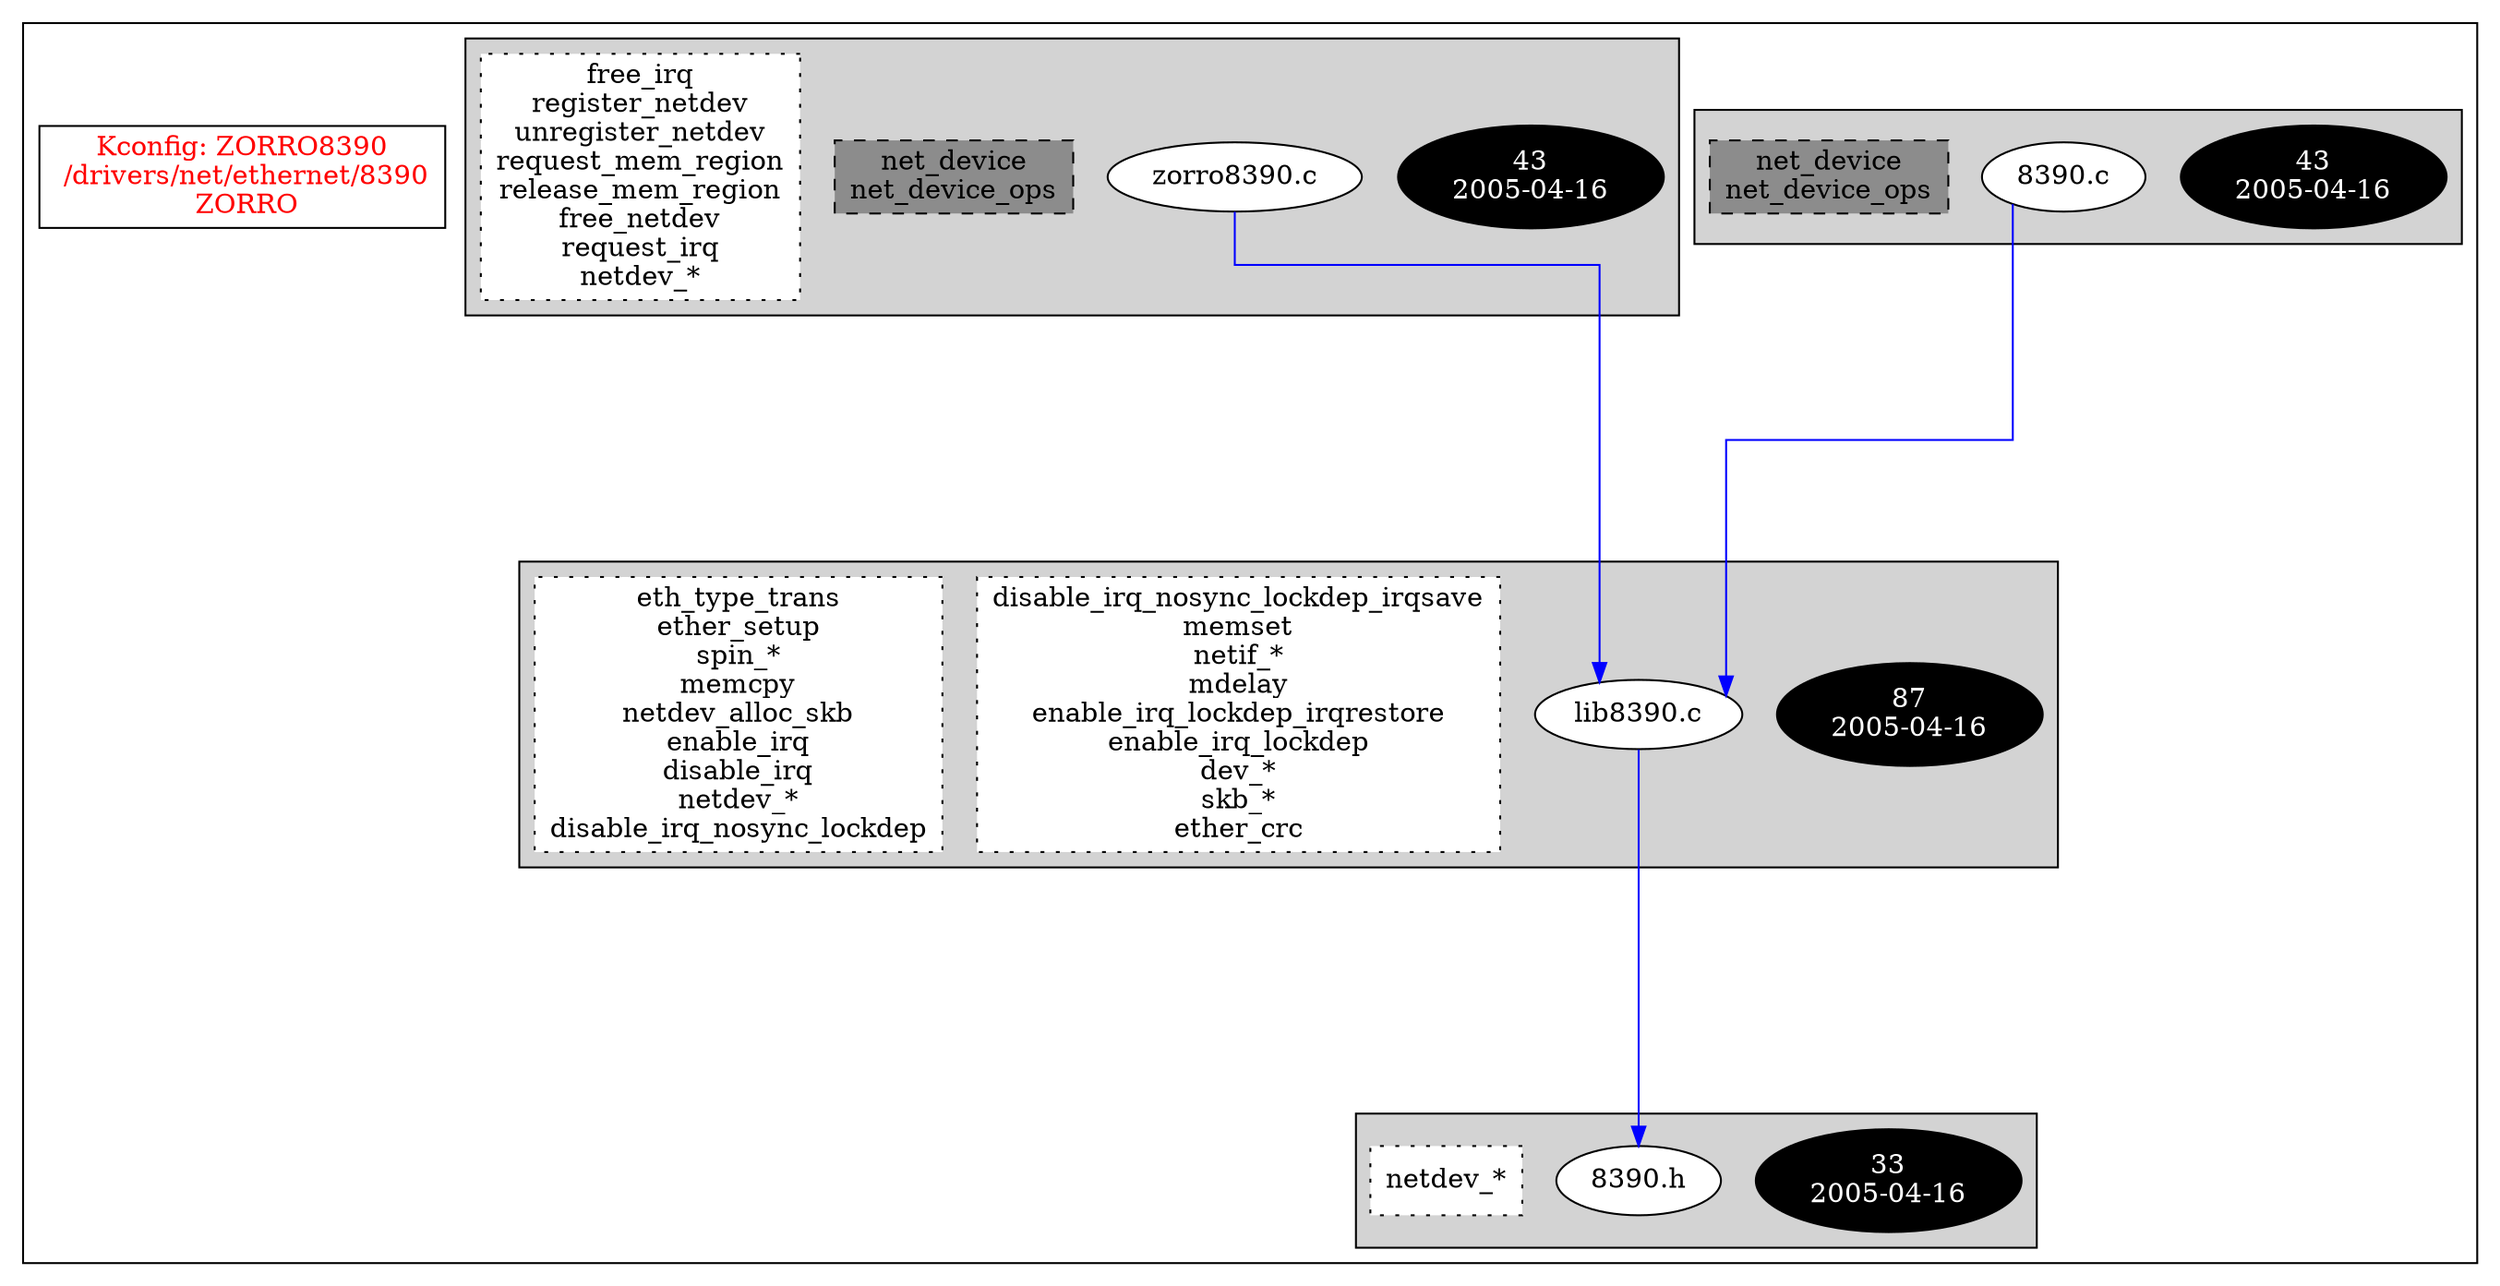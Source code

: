 digraph Driver {
	ranksep=2;
	splines=ortho;
	//Symbol: ZORRO8390
	subgraph "cluster_ZORRO8390"{
		subgraph "cluster_8390.h" {
			style=filled
			"commit_8390.h" [style=filled, fillcolor=black, fontcolor=white, label="33\n2005-04-16"];
			"8390.h" [style=filled, fillcolor=white, fontcolor=black, label="8390.h\n"];
			"funccall0-8390.h" [style="filled,dotted" shape=box, fillcolor=white, fontcolor=black, label="netdev_*\n"];
		}
		subgraph "cluster_8390.c" {
			style=filled
			"commit_8390.c" [style=filled, fillcolor=black, fontcolor=white, label="43\n2005-04-16"];
			"8390.c" [style=filled, fillcolor=white, fontcolor=black, label="8390.c\n"];
			"structs-8390.c" [style="filled,dashed" shape=box, fillcolor=grey55, fontcolor=black, label="net_device\nnet_device_ops\n"];
		}
		subgraph "cluster_lib8390.c" {
			style=filled
			"commit_lib8390.c" [style=filled, fillcolor=black, fontcolor=white, label="87\n2005-04-16"];
			"lib8390.c" [style=filled, fillcolor=white, fontcolor=black, label="lib8390.c\n"];
			"funccall2-lib8390.c" [style="filled,dotted" shape=box, fillcolor=white, fontcolor=black, label="disable_irq_nosync_lockdep_irqsave\nmemset\nnetif_*\nmdelay\nenable_irq_lockdep_irqrestore\nenable_irq_lockdep\ndev_*\nskb_*\nether_crc\n"];
			"funccall1-lib8390.c" [style="filled,dotted" shape=box, fillcolor=white, fontcolor=black, label="eth_type_trans\nether_setup\nspin_*\nmemcpy\nnetdev_alloc_skb\nenable_irq\ndisable_irq\nnetdev_*\ndisable_irq_nosync_lockdep\n"];
		}
		subgraph "cluster_zorro8390.c" {
			style=filled
			"commit_zorro8390.c" [style=filled, fillcolor=black, fontcolor=white, label="43\n2005-04-16"];
			"zorro8390.c" [style=filled, fillcolor=white, fontcolor=black, label="zorro8390.c\n"];
			"structs-zorro8390.c" [style="filled,dashed" shape=box, fillcolor=grey55, fontcolor=black, label="net_device\nnet_device_ops\n"];
			"funccall0-zorro8390.c" [style="filled,dotted" shape=box, fillcolor=white, fontcolor=black, label="free_irq\nregister_netdev\nunregister_netdev\nrequest_mem_region\nrelease_mem_region\nfree_netdev\nrequest_irq\nnetdev_*\n"];
		}
		"K:ZORRO8390" [label="Kconfig: ZORRO8390\n /drivers/net/ethernet/8390\n  ZORRO ", shape=box, fontcolor=red];
	}
"8390.c" -> "lib8390.c"[color=blue];
"lib8390.c" -> "8390.h"[color=blue];
"zorro8390.c" -> "lib8390.c"[color=blue];
}
